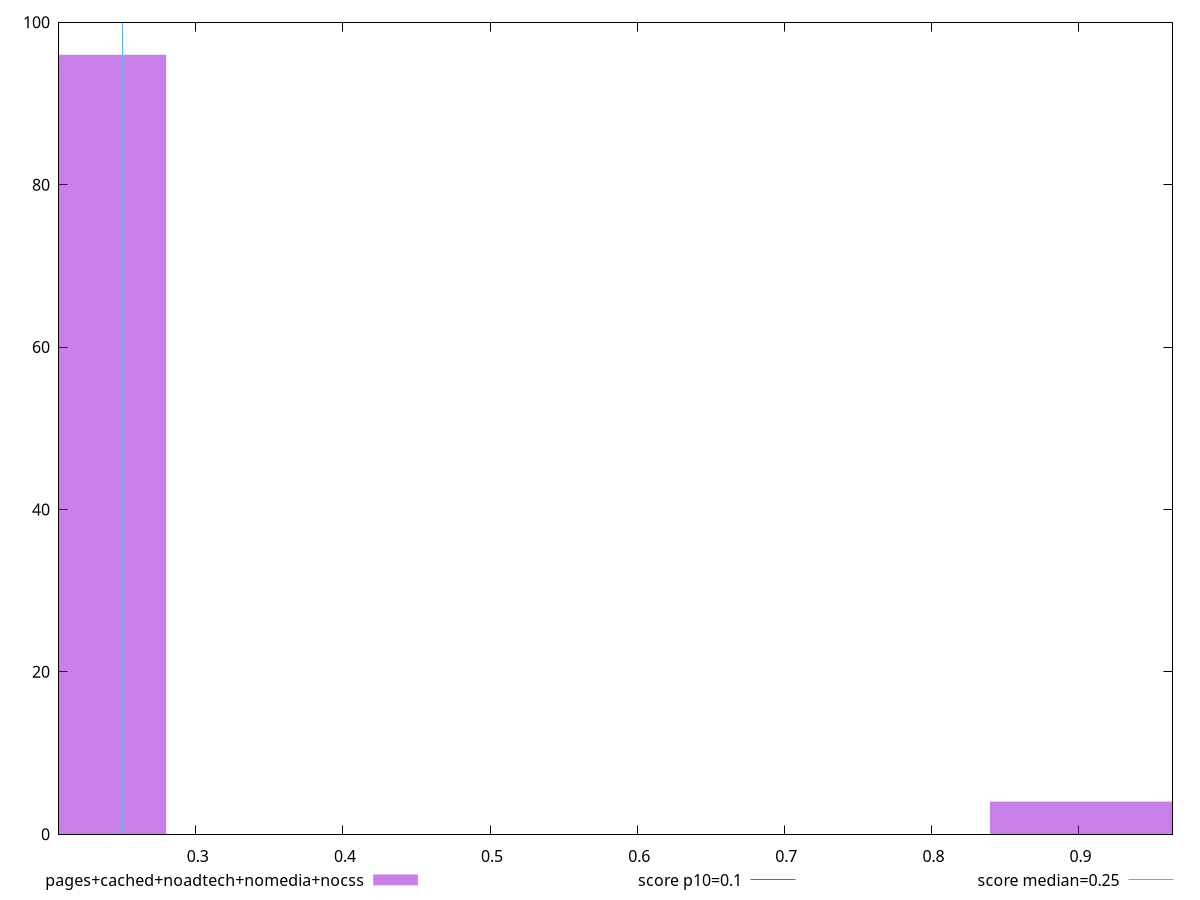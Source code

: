 reset

$pagesCachedNoadtechNomediaNocss <<EOF
0.18660190702313012 96
0.9330095351156507 4
EOF

set key outside below
set boxwidth 0.18660190702313012
set xrange [0.20706671820746528:0.9638337368435329]
set yrange [0:100]
set trange [0:100]
set style fill transparent solid 0.5 noborder

set parametric
set terminal svg size 640, 490 enhanced background rgb 'white'
set output "report_00011_2021-02-09T10:53:21.242Z/cumulative-layout-shift/comparison/histogram/4_vs_5.svg"

plot $pagesCachedNoadtechNomediaNocss title "pages+cached+noadtech+nomedia+nocss" with boxes, \
     0.1,t title "score p10=0.1", \
     0.25,t title "score median=0.25"

reset

